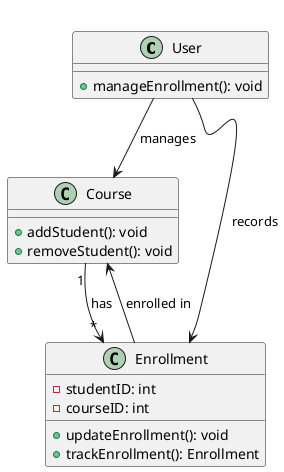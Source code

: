 @startuml
class User {
    + manageEnrollment(): void
}
class Course {
    + addStudent(): void
    + removeStudent(): void
}
class Enrollment {
    - studentID: int
    - courseID: int
    + updateEnrollment(): void
    + trackEnrollment(): Enrollment
}
User --> Course : manages
User --> Enrollment : records
Course "1" --> "*" Enrollment : has  
Enrollment --> Course : enrolled in
@enduml
